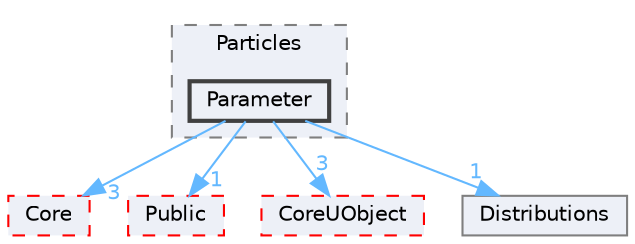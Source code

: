 digraph "Parameter"
{
 // INTERACTIVE_SVG=YES
 // LATEX_PDF_SIZE
  bgcolor="transparent";
  edge [fontname=Helvetica,fontsize=10,labelfontname=Helvetica,labelfontsize=10];
  node [fontname=Helvetica,fontsize=10,shape=box,height=0.2,width=0.4];
  compound=true
  subgraph clusterdir_8a879272507fdd43effa4d75552430ef {
    graph [ bgcolor="#edf0f7", pencolor="grey50", label="Particles", fontname=Helvetica,fontsize=10 style="filled,dashed", URL="dir_8a879272507fdd43effa4d75552430ef.html",tooltip=""]
  dir_8c98c8a40fb869dd42fc14c972f1f4ae [label="Parameter", fillcolor="#edf0f7", color="grey25", style="filled,bold", URL="dir_8c98c8a40fb869dd42fc14c972f1f4ae.html",tooltip=""];
  }
  dir_0e6cddcc9caa1238c7f3774224afaa45 [label="Core", fillcolor="#edf0f7", color="red", style="filled,dashed", URL="dir_0e6cddcc9caa1238c7f3774224afaa45.html",tooltip=""];
  dir_1d06a51bfc871a6a1823440d0d72725c [label="Public", fillcolor="#edf0f7", color="red", style="filled,dashed", URL="dir_1d06a51bfc871a6a1823440d0d72725c.html",tooltip=""];
  dir_4c499e5e32e2b4479ad7e552df73eeae [label="CoreUObject", fillcolor="#edf0f7", color="red", style="filled,dashed", URL="dir_4c499e5e32e2b4479ad7e552df73eeae.html",tooltip=""];
  dir_b5962c121c0e50d745fba2fda96ea821 [label="Distributions", fillcolor="#edf0f7", color="grey50", style="filled", URL="dir_b5962c121c0e50d745fba2fda96ea821.html",tooltip=""];
  dir_8c98c8a40fb869dd42fc14c972f1f4ae->dir_0e6cddcc9caa1238c7f3774224afaa45 [headlabel="3", labeldistance=1.5 headhref="dir_000718_000266.html" href="dir_000718_000266.html" color="steelblue1" fontcolor="steelblue1"];
  dir_8c98c8a40fb869dd42fc14c972f1f4ae->dir_1d06a51bfc871a6a1823440d0d72725c [headlabel="1", labeldistance=1.5 headhref="dir_000718_000935.html" href="dir_000718_000935.html" color="steelblue1" fontcolor="steelblue1"];
  dir_8c98c8a40fb869dd42fc14c972f1f4ae->dir_4c499e5e32e2b4479ad7e552df73eeae [headlabel="3", labeldistance=1.5 headhref="dir_000718_000268.html" href="dir_000718_000268.html" color="steelblue1" fontcolor="steelblue1"];
  dir_8c98c8a40fb869dd42fc14c972f1f4ae->dir_b5962c121c0e50d745fba2fda96ea821 [headlabel="1", labeldistance=1.5 headhref="dir_000718_000340.html" href="dir_000718_000340.html" color="steelblue1" fontcolor="steelblue1"];
}
